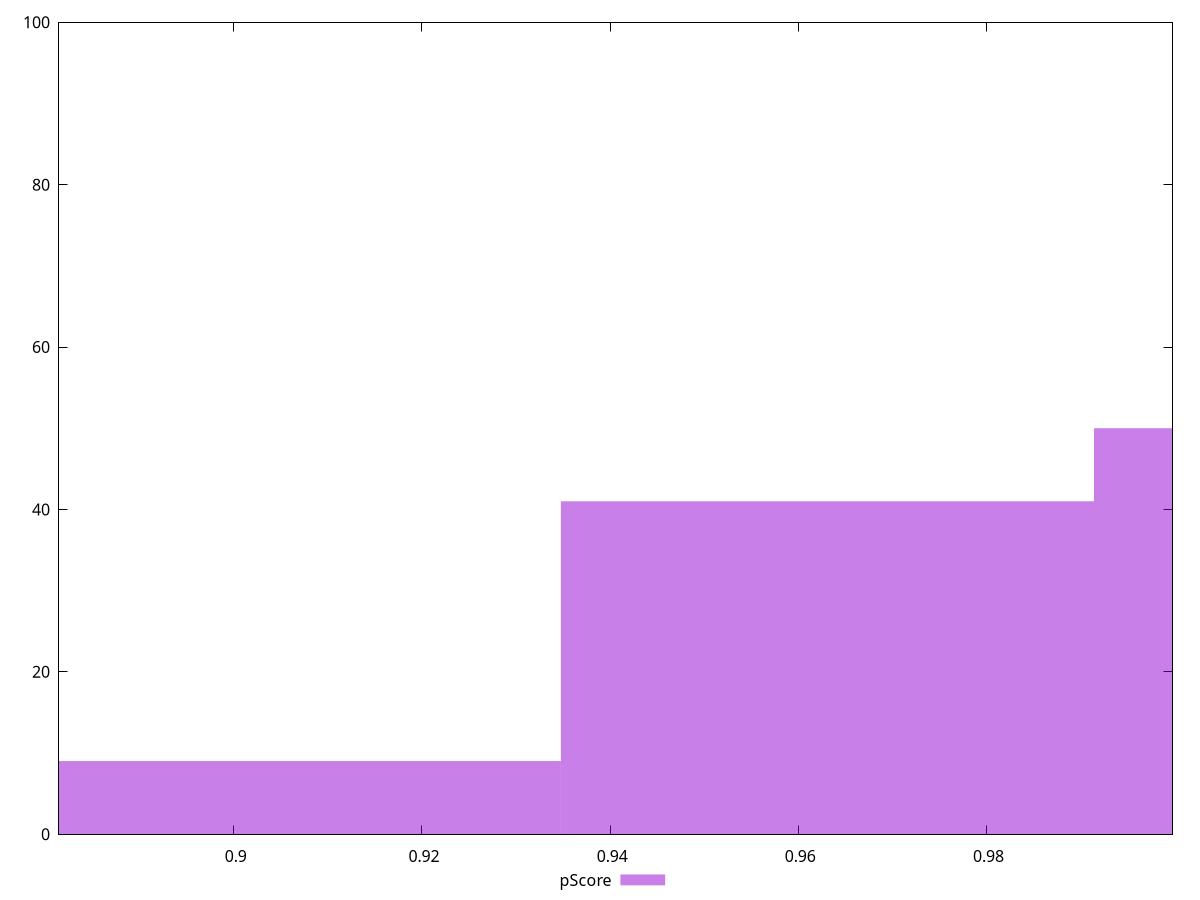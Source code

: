 reset

$pScore <<EOF
0.9630894257489642 41
1.019741744910668 50
0.9064371065872604 9
EOF

set key outside below
set boxwidth 0.056652319161703775
set xrange [0.8814270149665674:0.9997603978412054]
set yrange [0:100]
set trange [0:100]
set style fill transparent solid 0.5 noborder
set terminal svg size 640, 490 enhanced background rgb 'white'
set output "report_00013_2021-02-09T12-04-24.940Z/bootup-time/samples/pages+cached+noadtech/pScore/histogram.svg"

plot $pScore title "pScore" with boxes

reset
